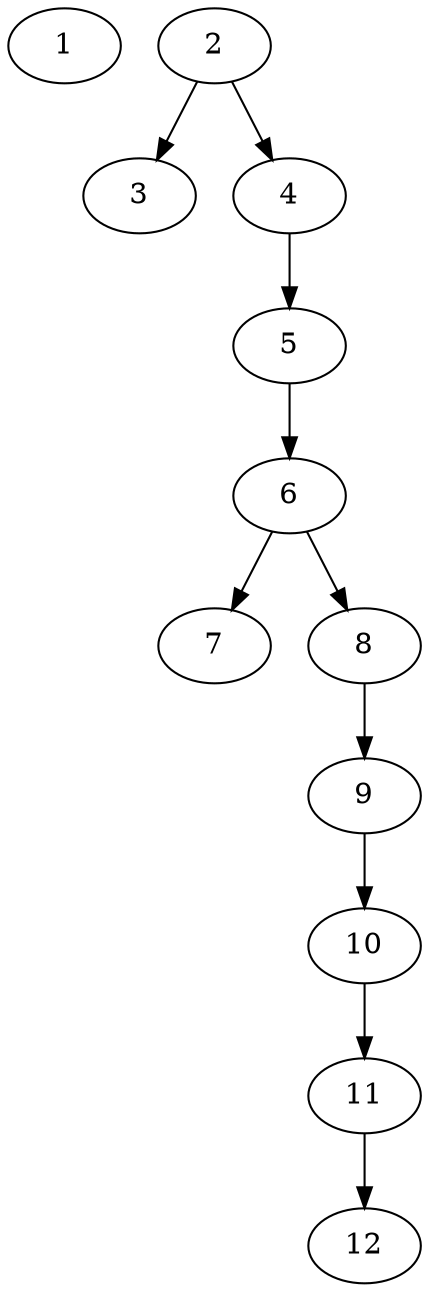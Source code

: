 // DAG (tier=1-easy, mode=compute, n=12, ccr=0.280, fat=0.379, density=0.225, regular=0.788, jump=0.005, mindata=262144, maxdata=2097152)
// DAG automatically generated by daggen at Sun Aug 24 16:33:32 2025
// /home/ermia/Project/Environments/daggen/bin/daggen --dot --ccr 0.280 --fat 0.379 --regular 0.788 --density 0.225 --jump 0.005 --mindata 262144 --maxdata 2097152 -n 12 
digraph G {
  1 [size="21311575340677", alpha="0.02", expect_size="10655787670338"]
  2 [size="121740744925904896", alpha="0.06", expect_size="60870372462952448"]
  2 -> 3 [size ="1965081755648"]
  2 -> 4 [size ="1965081755648"]
  3 [size="3950608572874752", alpha="0.10", expect_size="1975304286437376"]
  4 [size="90244521366737", alpha="0.12", expect_size="45122260683368"]
  4 -> 5 [size ="4934925811712"]
  5 [size="652454304837271552", alpha="0.19", expect_size="326227152418635776"]
  5 -> 6 [size ="6018062876672"]
  6 [size="152908204814281", alpha="0.09", expect_size="76454102407140"]
  6 -> 7 [size ="10692463689728"]
  6 -> 8 [size ="10692463689728"]
  7 [size="456386831250984", alpha="0.17", expect_size="228193415625492"]
  8 [size="17562797586213034", alpha="0.13", expect_size="8781398793106517"]
  8 -> 9 [size ="17346332721152"]
  9 [size="705630126125710", alpha="0.18", expect_size="352815063062855"]
  9 -> 10 [size ="23059981402112"]
  10 [size="736725369599557632", alpha="0.10", expect_size="368362684799778816"]
  10 -> 11 [size ="6525699489792"]
  11 [size="10373968478054536", alpha="0.18", expect_size="5186984239027268"]
  11 -> 12 [size ="14505790668800"]
  12 [size="5786881977075725", alpha="0.14", expect_size="2893440988537862"]
}